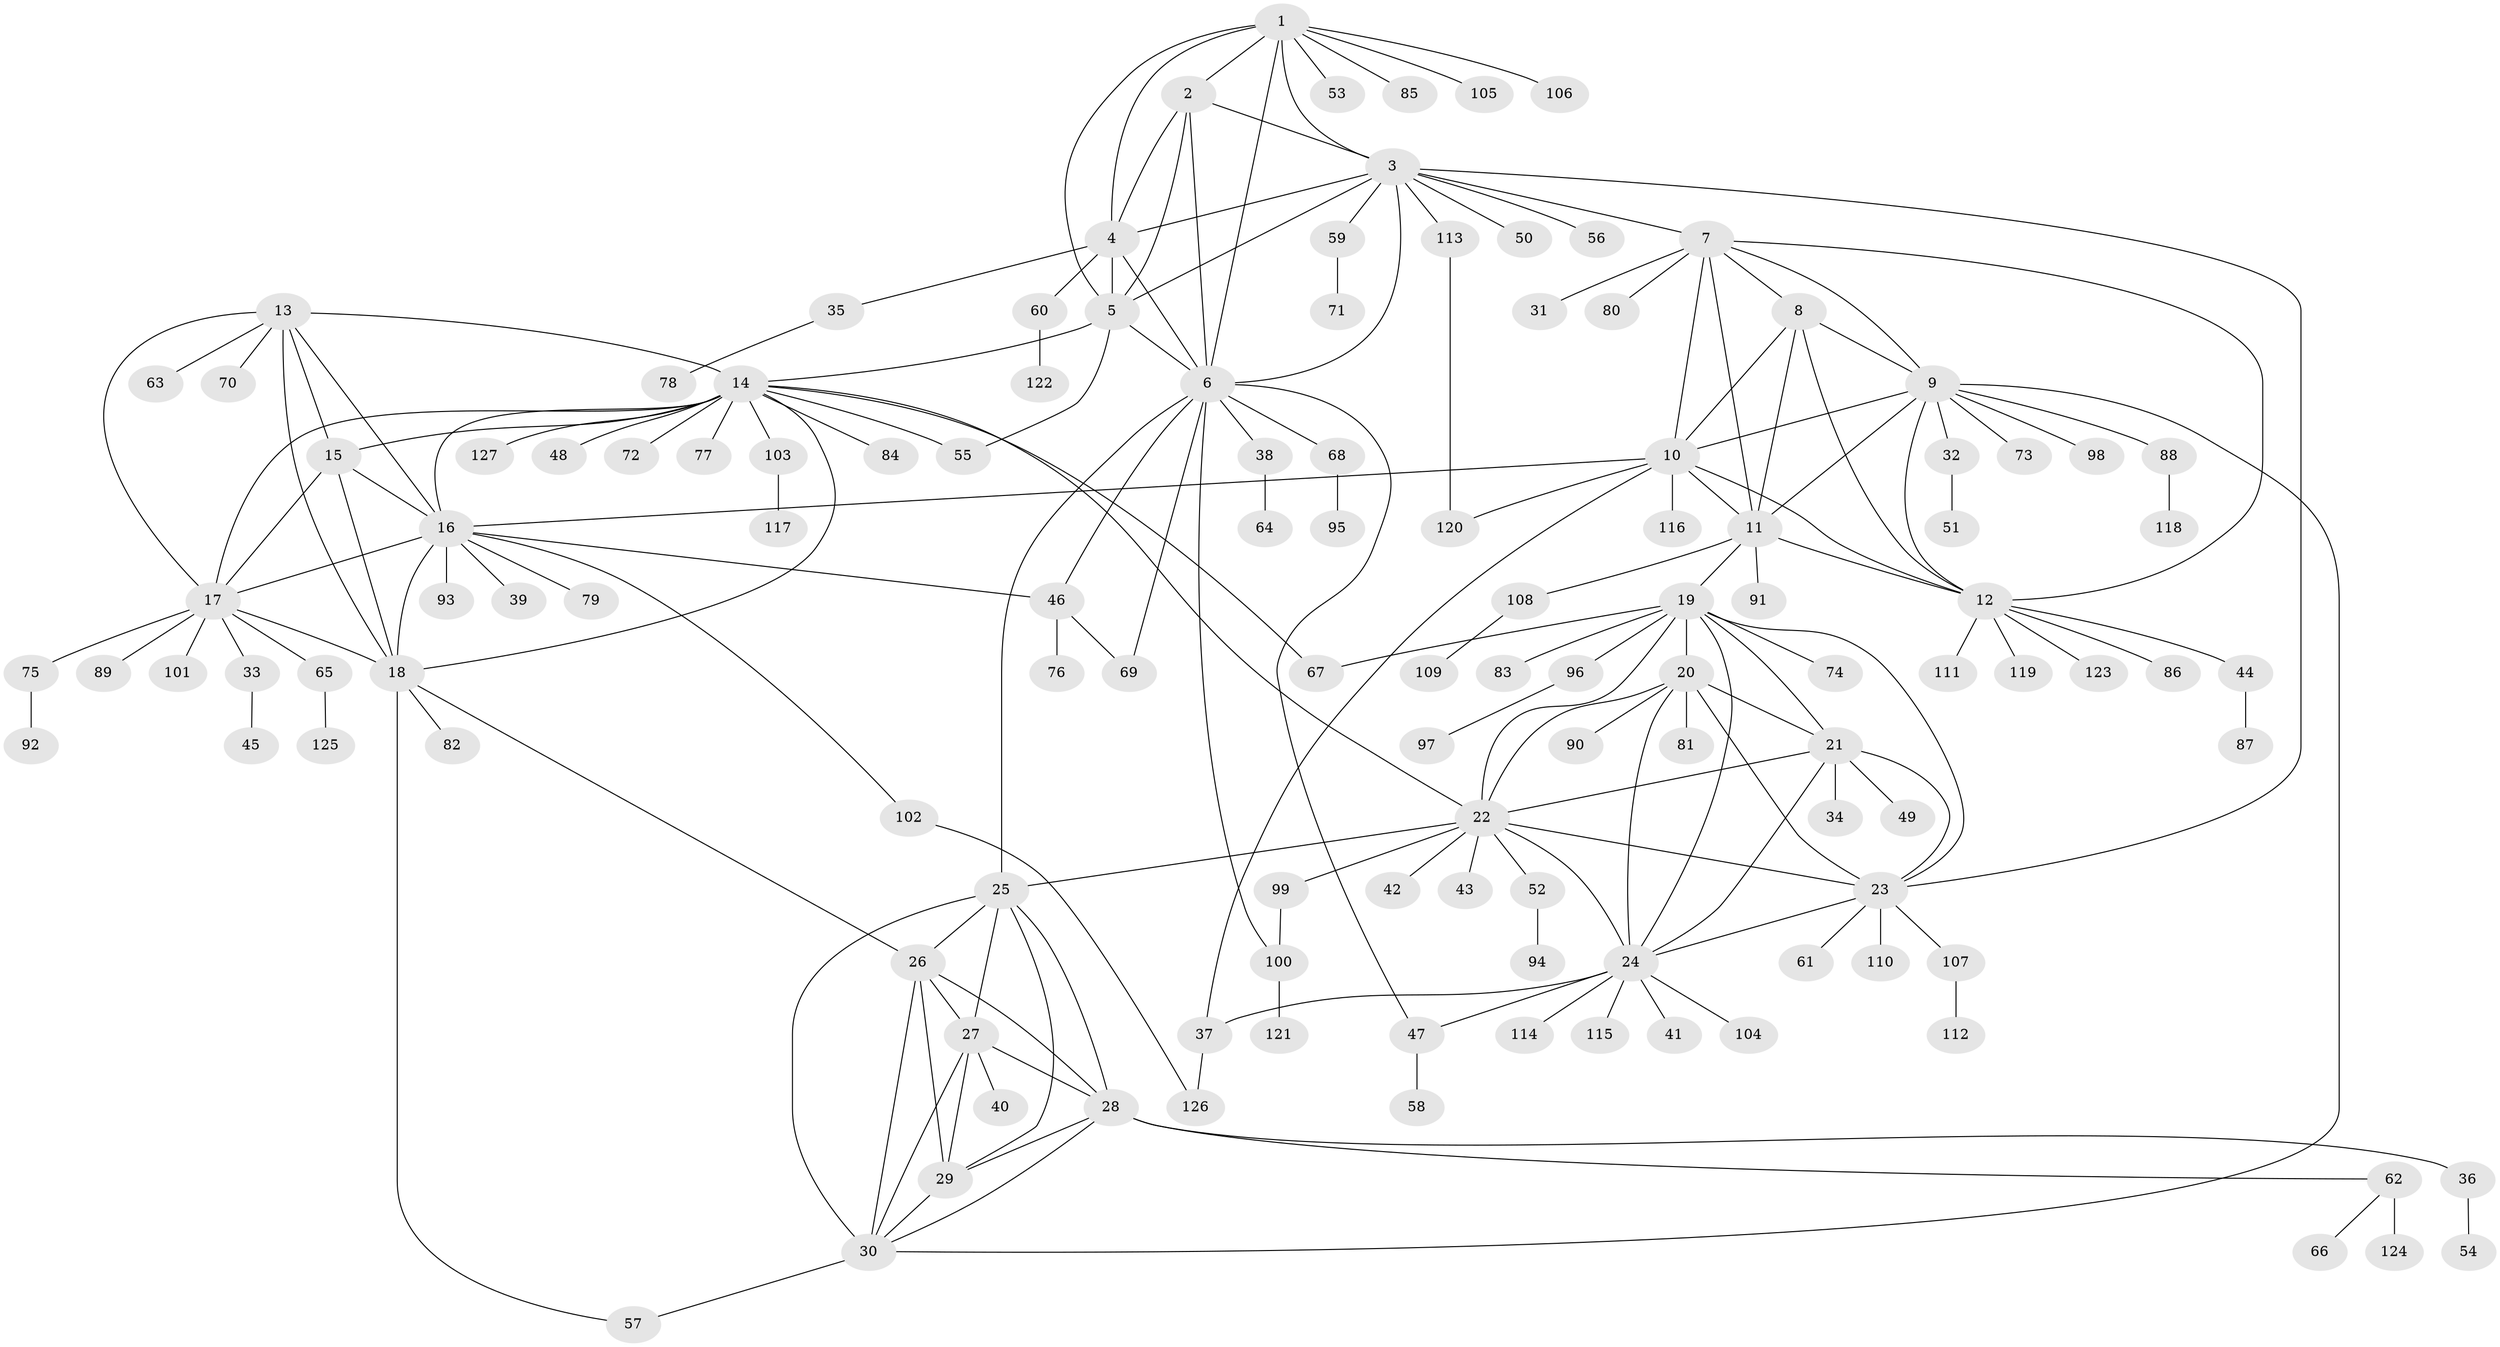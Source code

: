 // Generated by graph-tools (version 1.1) at 2025/02/03/09/25 03:02:51]
// undirected, 127 vertices, 192 edges
graph export_dot {
graph [start="1"]
  node [color=gray90,style=filled];
  1;
  2;
  3;
  4;
  5;
  6;
  7;
  8;
  9;
  10;
  11;
  12;
  13;
  14;
  15;
  16;
  17;
  18;
  19;
  20;
  21;
  22;
  23;
  24;
  25;
  26;
  27;
  28;
  29;
  30;
  31;
  32;
  33;
  34;
  35;
  36;
  37;
  38;
  39;
  40;
  41;
  42;
  43;
  44;
  45;
  46;
  47;
  48;
  49;
  50;
  51;
  52;
  53;
  54;
  55;
  56;
  57;
  58;
  59;
  60;
  61;
  62;
  63;
  64;
  65;
  66;
  67;
  68;
  69;
  70;
  71;
  72;
  73;
  74;
  75;
  76;
  77;
  78;
  79;
  80;
  81;
  82;
  83;
  84;
  85;
  86;
  87;
  88;
  89;
  90;
  91;
  92;
  93;
  94;
  95;
  96;
  97;
  98;
  99;
  100;
  101;
  102;
  103;
  104;
  105;
  106;
  107;
  108;
  109;
  110;
  111;
  112;
  113;
  114;
  115;
  116;
  117;
  118;
  119;
  120;
  121;
  122;
  123;
  124;
  125;
  126;
  127;
  1 -- 2;
  1 -- 3;
  1 -- 4;
  1 -- 5;
  1 -- 6;
  1 -- 53;
  1 -- 85;
  1 -- 105;
  1 -- 106;
  2 -- 3;
  2 -- 4;
  2 -- 5;
  2 -- 6;
  3 -- 4;
  3 -- 5;
  3 -- 6;
  3 -- 7;
  3 -- 23;
  3 -- 50;
  3 -- 56;
  3 -- 59;
  3 -- 113;
  4 -- 5;
  4 -- 6;
  4 -- 35;
  4 -- 60;
  5 -- 6;
  5 -- 14;
  5 -- 55;
  6 -- 25;
  6 -- 38;
  6 -- 46;
  6 -- 47;
  6 -- 68;
  6 -- 69;
  6 -- 100;
  7 -- 8;
  7 -- 9;
  7 -- 10;
  7 -- 11;
  7 -- 12;
  7 -- 31;
  7 -- 80;
  8 -- 9;
  8 -- 10;
  8 -- 11;
  8 -- 12;
  9 -- 10;
  9 -- 11;
  9 -- 12;
  9 -- 30;
  9 -- 32;
  9 -- 73;
  9 -- 88;
  9 -- 98;
  10 -- 11;
  10 -- 12;
  10 -- 16;
  10 -- 37;
  10 -- 116;
  10 -- 120;
  11 -- 12;
  11 -- 19;
  11 -- 91;
  11 -- 108;
  12 -- 44;
  12 -- 86;
  12 -- 111;
  12 -- 119;
  12 -- 123;
  13 -- 14;
  13 -- 15;
  13 -- 16;
  13 -- 17;
  13 -- 18;
  13 -- 63;
  13 -- 70;
  14 -- 15;
  14 -- 16;
  14 -- 17;
  14 -- 18;
  14 -- 22;
  14 -- 48;
  14 -- 55;
  14 -- 67;
  14 -- 72;
  14 -- 77;
  14 -- 84;
  14 -- 103;
  14 -- 127;
  15 -- 16;
  15 -- 17;
  15 -- 18;
  16 -- 17;
  16 -- 18;
  16 -- 39;
  16 -- 46;
  16 -- 79;
  16 -- 93;
  16 -- 102;
  17 -- 18;
  17 -- 33;
  17 -- 65;
  17 -- 75;
  17 -- 89;
  17 -- 101;
  18 -- 26;
  18 -- 57;
  18 -- 82;
  19 -- 20;
  19 -- 21;
  19 -- 22;
  19 -- 23;
  19 -- 24;
  19 -- 67;
  19 -- 74;
  19 -- 83;
  19 -- 96;
  20 -- 21;
  20 -- 22;
  20 -- 23;
  20 -- 24;
  20 -- 81;
  20 -- 90;
  21 -- 22;
  21 -- 23;
  21 -- 24;
  21 -- 34;
  21 -- 49;
  22 -- 23;
  22 -- 24;
  22 -- 25;
  22 -- 42;
  22 -- 43;
  22 -- 52;
  22 -- 99;
  23 -- 24;
  23 -- 61;
  23 -- 107;
  23 -- 110;
  24 -- 37;
  24 -- 41;
  24 -- 47;
  24 -- 104;
  24 -- 114;
  24 -- 115;
  25 -- 26;
  25 -- 27;
  25 -- 28;
  25 -- 29;
  25 -- 30;
  26 -- 27;
  26 -- 28;
  26 -- 29;
  26 -- 30;
  27 -- 28;
  27 -- 29;
  27 -- 30;
  27 -- 40;
  28 -- 29;
  28 -- 30;
  28 -- 36;
  28 -- 62;
  29 -- 30;
  30 -- 57;
  32 -- 51;
  33 -- 45;
  35 -- 78;
  36 -- 54;
  37 -- 126;
  38 -- 64;
  44 -- 87;
  46 -- 69;
  46 -- 76;
  47 -- 58;
  52 -- 94;
  59 -- 71;
  60 -- 122;
  62 -- 66;
  62 -- 124;
  65 -- 125;
  68 -- 95;
  75 -- 92;
  88 -- 118;
  96 -- 97;
  99 -- 100;
  100 -- 121;
  102 -- 126;
  103 -- 117;
  107 -- 112;
  108 -- 109;
  113 -- 120;
}
